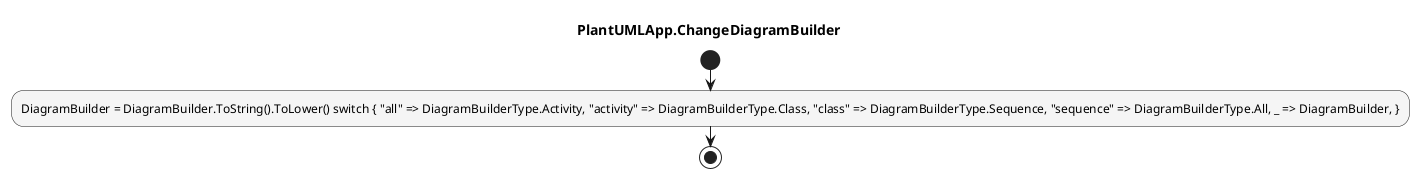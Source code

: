 @startuml PlantUMLApp.ChangeDiagramBuilder
title PlantUMLApp.ChangeDiagramBuilder
start
#WhiteSmoke:DiagramBuilder = DiagramBuilder.ToString().ToLower() switch { "all" => DiagramBuilderType.Activity, "activity" => DiagramBuilderType.Class, "class" => DiagramBuilderType.Sequence, "sequence" => DiagramBuilderType.All, _ => DiagramBuilder, };
stop
@enduml
